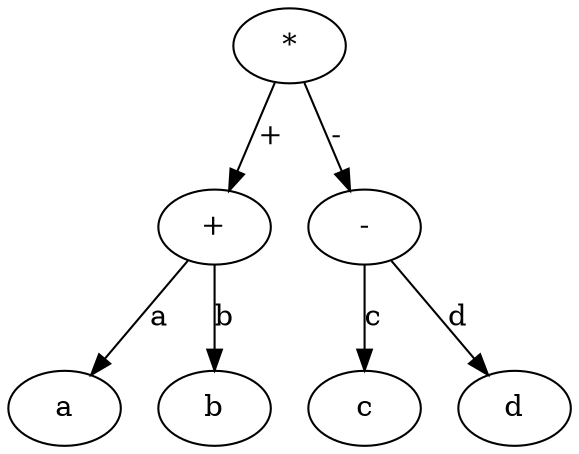 digraph G {
g[ label = "*" ]
g->c[ label = "+" ]
c[ label = "+" ]
c->a[ label = "a" ]
a[ label = "a" ]

c -> b[ label =  "b" ]
b[ label = "b" ]


g -> f[ label =  "-" ]
f[ label = "-" ]
f->d[ label = "c" ]
d[ label = "c" ]

f -> e[ label =  "d" ]
e[ label = "d" ]



}
